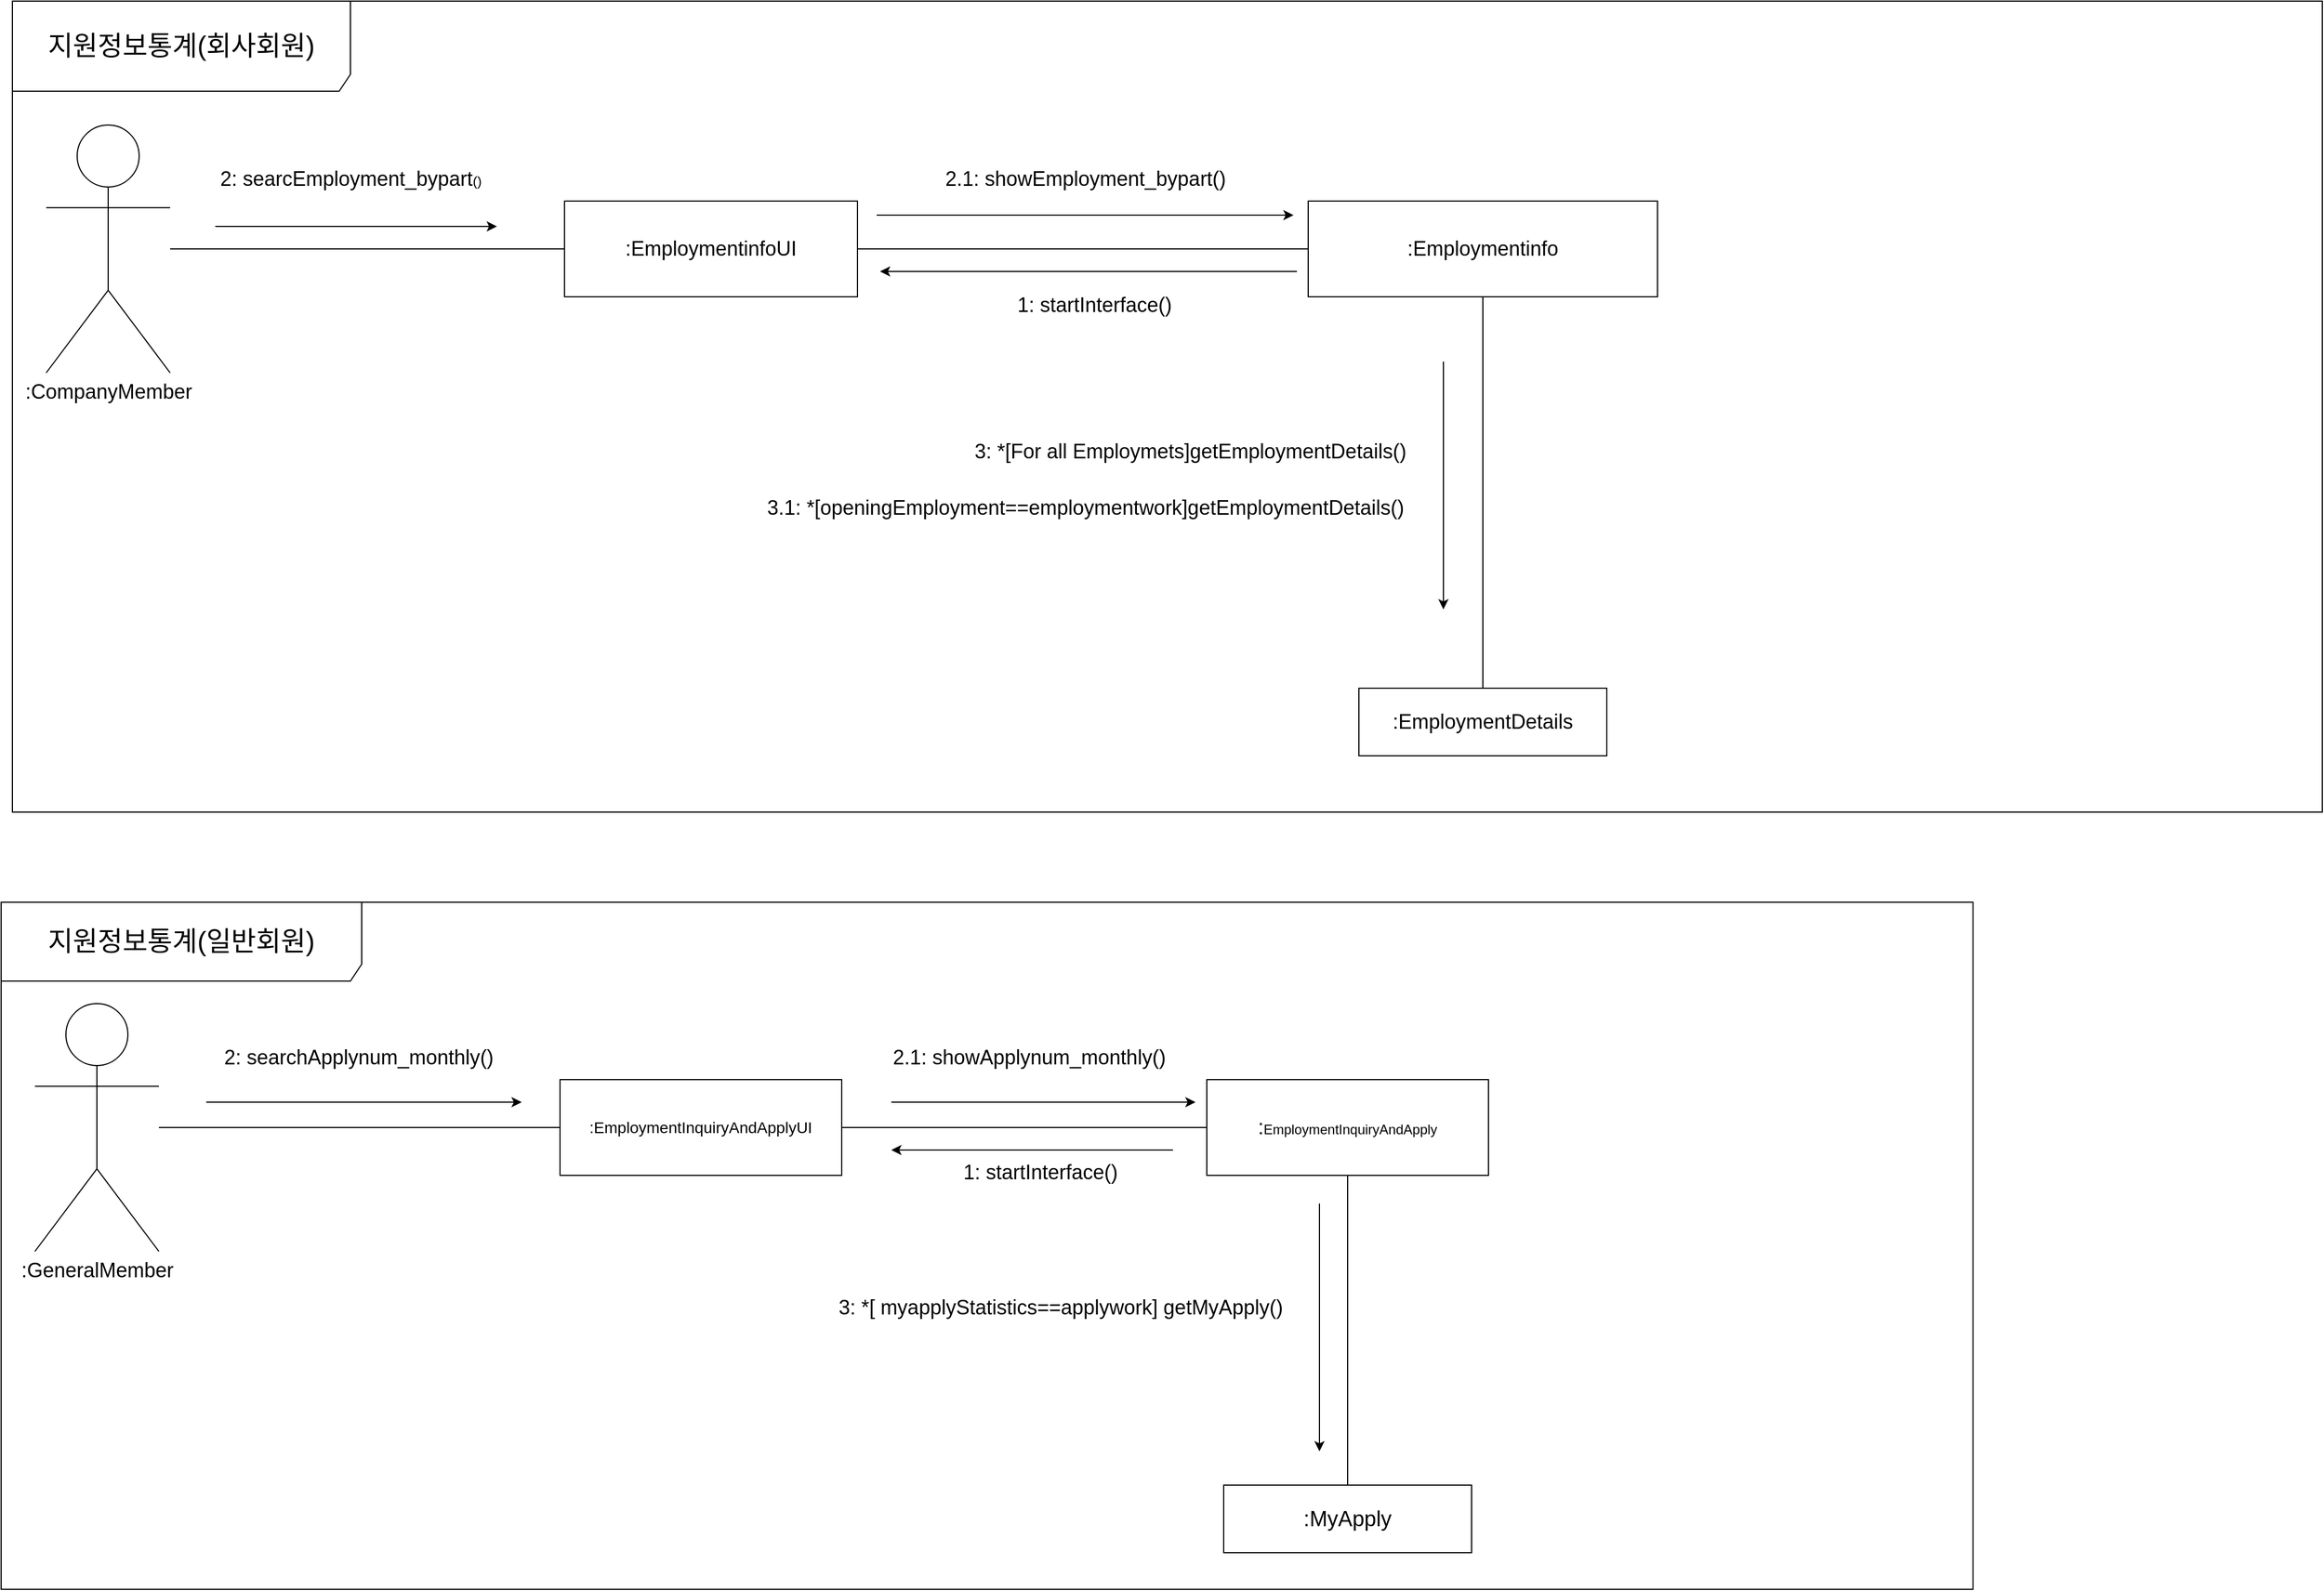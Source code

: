 <mxfile version="21.2.8" type="device">
  <diagram name="페이지-1" id="Jw_VSQ_Z35y2hl4-dUQj">
    <mxGraphModel dx="-823" dy="1997" grid="1" gridSize="10" guides="1" tooltips="1" connect="1" arrows="1" fold="1" page="1" pageScale="1" pageWidth="827" pageHeight="1169" math="0" shadow="0">
      <root>
        <mxCell id="0" />
        <mxCell id="1" parent="0" />
        <mxCell id="iuDToype7Zn0Ibz6AuYB-1" value="&lt;font style=&quot;font-size: 24px;&quot;&gt;지원정보통계(일반회원)&lt;/font&gt;" style="shape=umlFrame;whiteSpace=wrap;html=1;pointerEvents=0;width=320;height=70;" parent="1" vertex="1">
          <mxGeometry x="2680" y="-100" width="1750" height="610" as="geometry" />
        </mxCell>
        <mxCell id="iuDToype7Zn0Ibz6AuYB-2" value="&lt;font style=&quot;font-size: 14px;&quot;&gt;:EmploymentInquiryAndApplyUI&lt;/font&gt;" style="rounded=0;whiteSpace=wrap;html=1;" parent="1" vertex="1">
          <mxGeometry x="3176" y="57.5" width="250" height="85" as="geometry" />
        </mxCell>
        <mxCell id="iuDToype7Zn0Ibz6AuYB-3" value="&lt;font style=&quot;font-size: 18px;&quot;&gt;&lt;font style=&quot;font-size: 18px;&quot;&gt;:&lt;/font&gt;&lt;/font&gt;EmploymentInquiryAndApply" style="rounded=0;whiteSpace=wrap;html=1;" parent="1" vertex="1">
          <mxGeometry x="3750" y="57.5" width="250" height="85" as="geometry" />
        </mxCell>
        <mxCell id="iuDToype7Zn0Ibz6AuYB-4" value="&lt;font style=&quot;font-size: 18px;&quot;&gt;:GeneralMember&lt;/font&gt;" style="shape=umlActor;verticalLabelPosition=bottom;verticalAlign=top;html=1;outlineConnect=0;" parent="1" vertex="1">
          <mxGeometry x="2710" y="-10" width="110" height="220" as="geometry" />
        </mxCell>
        <mxCell id="iuDToype7Zn0Ibz6AuYB-5" value="" style="endArrow=none;html=1;rounded=0;entryX=0;entryY=0.5;entryDx=0;entryDy=0;" parent="1" source="iuDToype7Zn0Ibz6AuYB-4" target="iuDToype7Zn0Ibz6AuYB-2" edge="1">
          <mxGeometry width="50" height="50" relative="1" as="geometry">
            <mxPoint x="3540" y="297.5" as="sourcePoint" />
            <mxPoint x="3590" y="247.5" as="targetPoint" />
          </mxGeometry>
        </mxCell>
        <mxCell id="iuDToype7Zn0Ibz6AuYB-6" value="" style="endArrow=none;html=1;rounded=0;entryX=1;entryY=0.5;entryDx=0;entryDy=0;exitX=0;exitY=0.5;exitDx=0;exitDy=0;" parent="1" source="iuDToype7Zn0Ibz6AuYB-3" target="iuDToype7Zn0Ibz6AuYB-2" edge="1">
          <mxGeometry width="50" height="50" relative="1" as="geometry">
            <mxPoint x="3540" y="297.5" as="sourcePoint" />
            <mxPoint x="3590" y="247.5" as="targetPoint" />
          </mxGeometry>
        </mxCell>
        <mxCell id="iuDToype7Zn0Ibz6AuYB-7" value="&lt;font style=&quot;font-size: 18px;&quot;&gt;2: searchApplynum_monthly&lt;/font&gt;&lt;span style=&quot;font-size: 18px; background-color: initial;&quot;&gt;()&lt;/span&gt;" style="text;html=1;align=center;verticalAlign=middle;resizable=0;points=[];autosize=1;strokeColor=none;fillColor=none;" parent="1" vertex="1">
          <mxGeometry x="2867" y="17.5" width="260" height="40" as="geometry" />
        </mxCell>
        <mxCell id="iuDToype7Zn0Ibz6AuYB-8" value="" style="endArrow=classic;html=1;rounded=0;" parent="1" edge="1">
          <mxGeometry width="50" height="50" relative="1" as="geometry">
            <mxPoint x="2862" y="77.5" as="sourcePoint" />
            <mxPoint x="3142" y="77.5" as="targetPoint" />
          </mxGeometry>
        </mxCell>
        <mxCell id="iuDToype7Zn0Ibz6AuYB-9" value="&lt;font style=&quot;font-size: 18px;&quot;&gt;2.1: &lt;/font&gt;&lt;font style=&quot;font-size: 18px;&quot;&gt;&lt;font style=&quot;font-size: 18px;&quot;&gt;showApplynum_monthly&lt;/font&gt;()&lt;/font&gt;" style="text;html=1;align=center;verticalAlign=middle;resizable=0;points=[];autosize=1;strokeColor=none;fillColor=none;" parent="1" vertex="1">
          <mxGeometry x="3457" y="17.5" width="270" height="40" as="geometry" />
        </mxCell>
        <mxCell id="iuDToype7Zn0Ibz6AuYB-11" value="&lt;font style=&quot;font-size: 19px;&quot;&gt;:MyApply&lt;/font&gt;" style="rounded=0;whiteSpace=wrap;html=1;" parent="1" vertex="1">
          <mxGeometry x="3765" y="417.5" width="220" height="60" as="geometry" />
        </mxCell>
        <mxCell id="iuDToype7Zn0Ibz6AuYB-12" value="" style="endArrow=none;html=1;rounded=0;entryX=0.5;entryY=1;entryDx=0;entryDy=0;exitX=0.5;exitY=0;exitDx=0;exitDy=0;" parent="1" source="iuDToype7Zn0Ibz6AuYB-11" target="iuDToype7Zn0Ibz6AuYB-3" edge="1">
          <mxGeometry width="50" height="50" relative="1" as="geometry">
            <mxPoint x="3560" y="297.5" as="sourcePoint" />
            <mxPoint x="3610" y="247.5" as="targetPoint" />
          </mxGeometry>
        </mxCell>
        <mxCell id="iuDToype7Zn0Ibz6AuYB-13" value="" style="endArrow=classic;html=1;rounded=0;" parent="1" edge="1">
          <mxGeometry width="50" height="50" relative="1" as="geometry">
            <mxPoint x="3850" y="167.5" as="sourcePoint" />
            <mxPoint x="3850" y="387.5" as="targetPoint" />
          </mxGeometry>
        </mxCell>
        <mxCell id="iuDToype7Zn0Ibz6AuYB-14" value="" style="endArrow=classic;html=1;rounded=0;" parent="1" edge="1">
          <mxGeometry width="50" height="50" relative="1" as="geometry">
            <mxPoint x="3470" y="77.5" as="sourcePoint" />
            <mxPoint x="3740" y="77.5" as="targetPoint" />
          </mxGeometry>
        </mxCell>
        <mxCell id="iuDToype7Zn0Ibz6AuYB-15" value="&lt;font style=&quot;font-size: 18px;&quot;&gt;3: *[ myapplyStatistics==applywork] getMyApply()&lt;/font&gt;" style="text;html=1;align=center;verticalAlign=middle;resizable=0;points=[];autosize=1;strokeColor=none;fillColor=none;" parent="1" vertex="1">
          <mxGeometry x="3410" y="240" width="420" height="40" as="geometry" />
        </mxCell>
        <mxCell id="iuDToype7Zn0Ibz6AuYB-16" value="&lt;font style=&quot;font-size: 18px;&quot;&gt;1: startInterface()&lt;/font&gt;" style="text;html=1;align=center;verticalAlign=middle;resizable=0;points=[];autosize=1;strokeColor=none;fillColor=none;" parent="1" vertex="1">
          <mxGeometry x="3522" y="120" width="160" height="40" as="geometry" />
        </mxCell>
        <mxCell id="iuDToype7Zn0Ibz6AuYB-17" value="" style="endArrow=classic;html=1;rounded=0;" parent="1" edge="1">
          <mxGeometry width="50" height="50" relative="1" as="geometry">
            <mxPoint x="3720" y="120" as="sourcePoint" />
            <mxPoint x="3470" y="120" as="targetPoint" />
          </mxGeometry>
        </mxCell>
        <mxCell id="iuDToype7Zn0Ibz6AuYB-18" value="&lt;span style=&quot;font-size: 24px;&quot;&gt;지원정보통계(회사회원)&lt;/span&gt;" style="shape=umlFrame;whiteSpace=wrap;html=1;pointerEvents=0;width=300;height=80;" parent="1" vertex="1">
          <mxGeometry x="2690" y="-900" width="2050" height="720" as="geometry" />
        </mxCell>
        <mxCell id="iuDToype7Zn0Ibz6AuYB-19" value="&lt;font style=&quot;font-size: 18px;&quot;&gt;:CompanyMember&lt;/font&gt;" style="shape=umlActor;verticalLabelPosition=bottom;verticalAlign=top;html=1;outlineConnect=0;" parent="1" vertex="1">
          <mxGeometry x="2720" y="-790" width="110" height="220" as="geometry" />
        </mxCell>
        <mxCell id="iuDToype7Zn0Ibz6AuYB-20" value="&lt;font style=&quot;font-size: 18px;&quot;&gt;:EmploymentinfoUI&lt;/font&gt;" style="rounded=0;whiteSpace=wrap;html=1;" parent="1" vertex="1">
          <mxGeometry x="3180" y="-722.5" width="260" height="85" as="geometry" />
        </mxCell>
        <mxCell id="iuDToype7Zn0Ibz6AuYB-21" value="&lt;font style=&quot;font-size: 18px;&quot;&gt;:Employmentinfo&lt;/font&gt;" style="rounded=0;whiteSpace=wrap;html=1;" parent="1" vertex="1">
          <mxGeometry x="3840" y="-722.5" width="310" height="85" as="geometry" />
        </mxCell>
        <mxCell id="iuDToype7Zn0Ibz6AuYB-22" value="" style="endArrow=none;html=1;rounded=0;entryX=0;entryY=0.5;entryDx=0;entryDy=0;" parent="1" source="iuDToype7Zn0Ibz6AuYB-19" target="iuDToype7Zn0Ibz6AuYB-20" edge="1">
          <mxGeometry width="50" height="50" relative="1" as="geometry">
            <mxPoint x="2980" y="-642.5" as="sourcePoint" />
            <mxPoint x="3030" y="-692.5" as="targetPoint" />
          </mxGeometry>
        </mxCell>
        <mxCell id="iuDToype7Zn0Ibz6AuYB-23" value="" style="endArrow=none;html=1;rounded=0;entryX=0;entryY=0.5;entryDx=0;entryDy=0;exitX=1;exitY=0.5;exitDx=0;exitDy=0;" parent="1" source="iuDToype7Zn0Ibz6AuYB-20" target="iuDToype7Zn0Ibz6AuYB-21" edge="1">
          <mxGeometry width="50" height="50" relative="1" as="geometry">
            <mxPoint x="3550" y="-660" as="sourcePoint" />
            <mxPoint x="3600" y="-710" as="targetPoint" />
          </mxGeometry>
        </mxCell>
        <mxCell id="iuDToype7Zn0Ibz6AuYB-24" value="&lt;font style=&quot;font-size: 18px;&quot;&gt;:EmploymentDetails&lt;/font&gt;" style="rounded=0;whiteSpace=wrap;html=1;" parent="1" vertex="1">
          <mxGeometry x="3885" y="-290" width="220" height="60" as="geometry" />
        </mxCell>
        <mxCell id="iuDToype7Zn0Ibz6AuYB-25" value="" style="endArrow=none;html=1;rounded=0;exitX=0.5;exitY=0;exitDx=0;exitDy=0;entryX=0.5;entryY=1;entryDx=0;entryDy=0;" parent="1" source="iuDToype7Zn0Ibz6AuYB-24" target="iuDToype7Zn0Ibz6AuYB-21" edge="1">
          <mxGeometry width="50" height="50" relative="1" as="geometry">
            <mxPoint x="3700" y="-360" as="sourcePoint" />
            <mxPoint x="3820" y="-630" as="targetPoint" />
          </mxGeometry>
        </mxCell>
        <mxCell id="iuDToype7Zn0Ibz6AuYB-26" value="" style="endArrow=classic;html=1;rounded=0;" parent="1" edge="1">
          <mxGeometry width="50" height="50" relative="1" as="geometry">
            <mxPoint x="2870" y="-700" as="sourcePoint" />
            <mxPoint x="3120" y="-700" as="targetPoint" />
          </mxGeometry>
        </mxCell>
        <mxCell id="iuDToype7Zn0Ibz6AuYB-27" value="" style="endArrow=classic;html=1;rounded=0;" parent="1" edge="1">
          <mxGeometry width="50" height="50" relative="1" as="geometry">
            <mxPoint x="3830" y="-660" as="sourcePoint" />
            <mxPoint x="3460" y="-660" as="targetPoint" />
          </mxGeometry>
        </mxCell>
        <mxCell id="iuDToype7Zn0Ibz6AuYB-28" value="&lt;font style=&quot;font-size: 18px;&quot;&gt;1: startInterface()&lt;/font&gt;" style="text;html=1;align=center;verticalAlign=middle;resizable=0;points=[];autosize=1;strokeColor=none;fillColor=none;" parent="1" vertex="1">
          <mxGeometry x="3570" y="-650" width="160" height="40" as="geometry" />
        </mxCell>
        <mxCell id="iuDToype7Zn0Ibz6AuYB-29" value="&lt;font style=&quot;border-color: var(--border-color); font-size: 18px;&quot;&gt;2: searcEmployment_bypart&lt;/font&gt;()" style="text;html=1;align=center;verticalAlign=middle;resizable=0;points=[];autosize=1;strokeColor=none;fillColor=none;" parent="1" vertex="1">
          <mxGeometry x="2860" y="-762.5" width="260" height="40" as="geometry" />
        </mxCell>
        <mxCell id="iuDToype7Zn0Ibz6AuYB-31" value="&lt;font style=&quot;font-size: 18px;&quot;&gt;2.1: show&lt;/font&gt;&lt;font style=&quot;border-color: var(--border-color); font-size: 18px;&quot;&gt;Employment_bypart()&lt;/font&gt;" style="text;html=1;align=center;verticalAlign=middle;resizable=0;points=[];autosize=1;strokeColor=none;fillColor=none;" parent="1" vertex="1">
          <mxGeometry x="3507" y="-762.5" width="270" height="40" as="geometry" />
        </mxCell>
        <mxCell id="iuDToype7Zn0Ibz6AuYB-32" value="&lt;font style=&quot;font-size: 18px;&quot;&gt;3: *[For all Employmets]getEmploymentDetails()&lt;/font&gt;" style="text;html=1;align=center;verticalAlign=middle;resizable=0;points=[];autosize=1;strokeColor=none;fillColor=none;" parent="1" vertex="1">
          <mxGeometry x="3530" y="-520" width="410" height="40" as="geometry" />
        </mxCell>
        <mxCell id="iuDToype7Zn0Ibz6AuYB-33" value="" style="endArrow=classic;html=1;rounded=0;" parent="1" edge="1">
          <mxGeometry width="50" height="50" relative="1" as="geometry">
            <mxPoint x="3457" y="-710" as="sourcePoint" />
            <mxPoint x="3827" y="-710" as="targetPoint" />
          </mxGeometry>
        </mxCell>
        <mxCell id="iuDToype7Zn0Ibz6AuYB-36" value="" style="endArrow=classic;html=1;rounded=0;" parent="1" edge="1">
          <mxGeometry width="50" height="50" relative="1" as="geometry">
            <mxPoint x="3960" y="-580" as="sourcePoint" />
            <mxPoint x="3960" y="-360" as="targetPoint" />
          </mxGeometry>
        </mxCell>
        <mxCell id="BqIaCM7O8OWI7pluR1yB-1" value="&lt;font style=&quot;font-size: 18px;&quot;&gt;3.1: *[openingEmployment==employmentwork]getEmploymentDetails()&lt;/font&gt;" style="text;html=1;align=center;verticalAlign=middle;resizable=0;points=[];autosize=1;strokeColor=none;fillColor=none;" parent="1" vertex="1">
          <mxGeometry x="3347" y="-470" width="590" height="40" as="geometry" />
        </mxCell>
      </root>
    </mxGraphModel>
  </diagram>
</mxfile>
